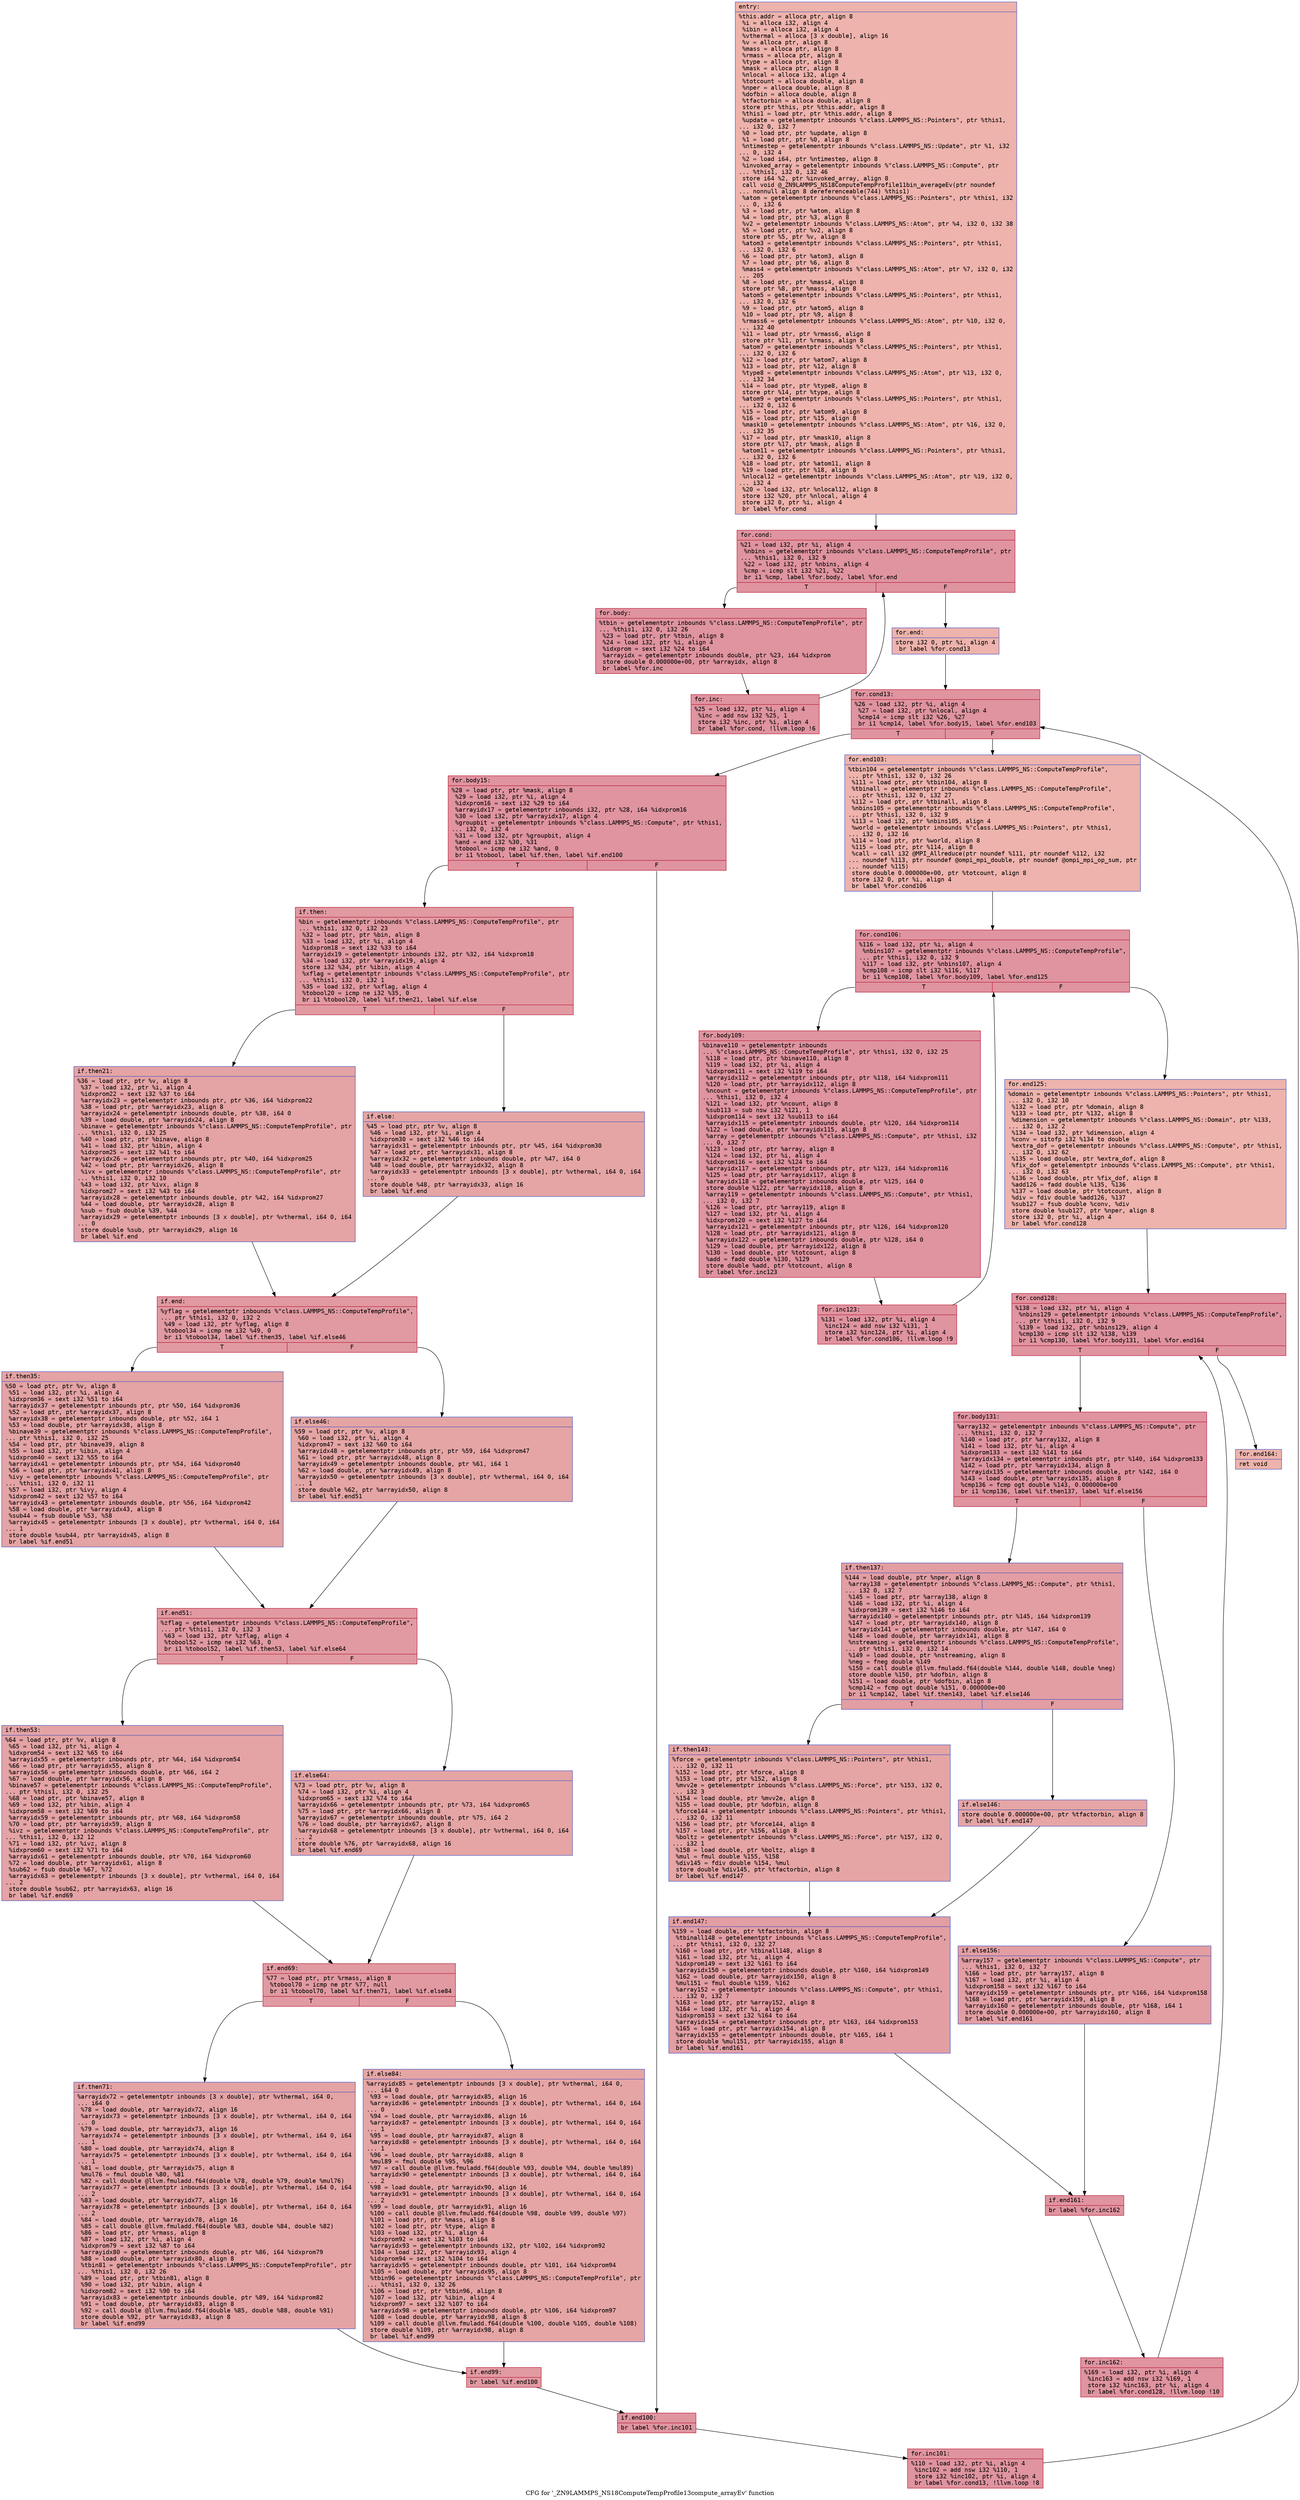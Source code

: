digraph "CFG for '_ZN9LAMMPS_NS18ComputeTempProfile13compute_arrayEv' function" {
	label="CFG for '_ZN9LAMMPS_NS18ComputeTempProfile13compute_arrayEv' function";

	Node0x5623987b7b80 [shape=record,color="#3d50c3ff", style=filled, fillcolor="#d6524470" fontname="Courier",label="{entry:\l|  %this.addr = alloca ptr, align 8\l  %i = alloca i32, align 4\l  %ibin = alloca i32, align 4\l  %vthermal = alloca [3 x double], align 16\l  %v = alloca ptr, align 8\l  %mass = alloca ptr, align 8\l  %rmass = alloca ptr, align 8\l  %type = alloca ptr, align 8\l  %mask = alloca ptr, align 8\l  %nlocal = alloca i32, align 4\l  %totcount = alloca double, align 8\l  %nper = alloca double, align 8\l  %dofbin = alloca double, align 8\l  %tfactorbin = alloca double, align 8\l  store ptr %this, ptr %this.addr, align 8\l  %this1 = load ptr, ptr %this.addr, align 8\l  %update = getelementptr inbounds %\"class.LAMMPS_NS::Pointers\", ptr %this1,\l... i32 0, i32 7\l  %0 = load ptr, ptr %update, align 8\l  %1 = load ptr, ptr %0, align 8\l  %ntimestep = getelementptr inbounds %\"class.LAMMPS_NS::Update\", ptr %1, i32\l... 0, i32 4\l  %2 = load i64, ptr %ntimestep, align 8\l  %invoked_array = getelementptr inbounds %\"class.LAMMPS_NS::Compute\", ptr\l... %this1, i32 0, i32 46\l  store i64 %2, ptr %invoked_array, align 8\l  call void @_ZN9LAMMPS_NS18ComputeTempProfile11bin_averageEv(ptr noundef\l... nonnull align 8 dereferenceable(744) %this1)\l  %atom = getelementptr inbounds %\"class.LAMMPS_NS::Pointers\", ptr %this1, i32\l... 0, i32 6\l  %3 = load ptr, ptr %atom, align 8\l  %4 = load ptr, ptr %3, align 8\l  %v2 = getelementptr inbounds %\"class.LAMMPS_NS::Atom\", ptr %4, i32 0, i32 38\l  %5 = load ptr, ptr %v2, align 8\l  store ptr %5, ptr %v, align 8\l  %atom3 = getelementptr inbounds %\"class.LAMMPS_NS::Pointers\", ptr %this1,\l... i32 0, i32 6\l  %6 = load ptr, ptr %atom3, align 8\l  %7 = load ptr, ptr %6, align 8\l  %mass4 = getelementptr inbounds %\"class.LAMMPS_NS::Atom\", ptr %7, i32 0, i32\l... 205\l  %8 = load ptr, ptr %mass4, align 8\l  store ptr %8, ptr %mass, align 8\l  %atom5 = getelementptr inbounds %\"class.LAMMPS_NS::Pointers\", ptr %this1,\l... i32 0, i32 6\l  %9 = load ptr, ptr %atom5, align 8\l  %10 = load ptr, ptr %9, align 8\l  %rmass6 = getelementptr inbounds %\"class.LAMMPS_NS::Atom\", ptr %10, i32 0,\l... i32 40\l  %11 = load ptr, ptr %rmass6, align 8\l  store ptr %11, ptr %rmass, align 8\l  %atom7 = getelementptr inbounds %\"class.LAMMPS_NS::Pointers\", ptr %this1,\l... i32 0, i32 6\l  %12 = load ptr, ptr %atom7, align 8\l  %13 = load ptr, ptr %12, align 8\l  %type8 = getelementptr inbounds %\"class.LAMMPS_NS::Atom\", ptr %13, i32 0,\l... i32 34\l  %14 = load ptr, ptr %type8, align 8\l  store ptr %14, ptr %type, align 8\l  %atom9 = getelementptr inbounds %\"class.LAMMPS_NS::Pointers\", ptr %this1,\l... i32 0, i32 6\l  %15 = load ptr, ptr %atom9, align 8\l  %16 = load ptr, ptr %15, align 8\l  %mask10 = getelementptr inbounds %\"class.LAMMPS_NS::Atom\", ptr %16, i32 0,\l... i32 35\l  %17 = load ptr, ptr %mask10, align 8\l  store ptr %17, ptr %mask, align 8\l  %atom11 = getelementptr inbounds %\"class.LAMMPS_NS::Pointers\", ptr %this1,\l... i32 0, i32 6\l  %18 = load ptr, ptr %atom11, align 8\l  %19 = load ptr, ptr %18, align 8\l  %nlocal12 = getelementptr inbounds %\"class.LAMMPS_NS::Atom\", ptr %19, i32 0,\l... i32 4\l  %20 = load i32, ptr %nlocal12, align 8\l  store i32 %20, ptr %nlocal, align 4\l  store i32 0, ptr %i, align 4\l  br label %for.cond\l}"];
	Node0x5623987b7b80 -> Node0x562398773290[tooltip="entry -> for.cond\nProbability 100.00%" ];
	Node0x562398773290 [shape=record,color="#b70d28ff", style=filled, fillcolor="#b70d2870" fontname="Courier",label="{for.cond:\l|  %21 = load i32, ptr %i, align 4\l  %nbins = getelementptr inbounds %\"class.LAMMPS_NS::ComputeTempProfile\", ptr\l... %this1, i32 0, i32 9\l  %22 = load i32, ptr %nbins, align 4\l  %cmp = icmp slt i32 %21, %22\l  br i1 %cmp, label %for.body, label %for.end\l|{<s0>T|<s1>F}}"];
	Node0x562398773290:s0 -> Node0x562398773610[tooltip="for.cond -> for.body\nProbability 96.88%" ];
	Node0x562398773290:s1 -> Node0x562398773690[tooltip="for.cond -> for.end\nProbability 3.12%" ];
	Node0x562398773610 [shape=record,color="#b70d28ff", style=filled, fillcolor="#b70d2870" fontname="Courier",label="{for.body:\l|  %tbin = getelementptr inbounds %\"class.LAMMPS_NS::ComputeTempProfile\", ptr\l... %this1, i32 0, i32 26\l  %23 = load ptr, ptr %tbin, align 8\l  %24 = load i32, ptr %i, align 4\l  %idxprom = sext i32 %24 to i64\l  %arrayidx = getelementptr inbounds double, ptr %23, i64 %idxprom\l  store double 0.000000e+00, ptr %arrayidx, align 8\l  br label %for.inc\l}"];
	Node0x562398773610 -> Node0x562398773b90[tooltip="for.body -> for.inc\nProbability 100.00%" ];
	Node0x562398773b90 [shape=record,color="#b70d28ff", style=filled, fillcolor="#b70d2870" fontname="Courier",label="{for.inc:\l|  %25 = load i32, ptr %i, align 4\l  %inc = add nsw i32 %25, 1\l  store i32 %inc, ptr %i, align 4\l  br label %for.cond, !llvm.loop !6\l}"];
	Node0x562398773b90 -> Node0x562398773290[tooltip="for.inc -> for.cond\nProbability 100.00%" ];
	Node0x562398773690 [shape=record,color="#3d50c3ff", style=filled, fillcolor="#d6524470" fontname="Courier",label="{for.end:\l|  store i32 0, ptr %i, align 4\l  br label %for.cond13\l}"];
	Node0x562398773690 -> Node0x562398774020[tooltip="for.end -> for.cond13\nProbability 100.00%" ];
	Node0x562398774020 [shape=record,color="#b70d28ff", style=filled, fillcolor="#b70d2870" fontname="Courier",label="{for.cond13:\l|  %26 = load i32, ptr %i, align 4\l  %27 = load i32, ptr %nlocal, align 4\l  %cmp14 = icmp slt i32 %26, %27\l  br i1 %cmp14, label %for.body15, label %for.end103\l|{<s0>T|<s1>F}}"];
	Node0x562398774020:s0 -> Node0x5623987742c0[tooltip="for.cond13 -> for.body15\nProbability 96.88%" ];
	Node0x562398774020:s1 -> Node0x562398774340[tooltip="for.cond13 -> for.end103\nProbability 3.12%" ];
	Node0x5623987742c0 [shape=record,color="#b70d28ff", style=filled, fillcolor="#b70d2870" fontname="Courier",label="{for.body15:\l|  %28 = load ptr, ptr %mask, align 8\l  %29 = load i32, ptr %i, align 4\l  %idxprom16 = sext i32 %29 to i64\l  %arrayidx17 = getelementptr inbounds i32, ptr %28, i64 %idxprom16\l  %30 = load i32, ptr %arrayidx17, align 4\l  %groupbit = getelementptr inbounds %\"class.LAMMPS_NS::Compute\", ptr %this1,\l... i32 0, i32 4\l  %31 = load i32, ptr %groupbit, align 4\l  %and = and i32 %30, %31\l  %tobool = icmp ne i32 %and, 0\l  br i1 %tobool, label %if.then, label %if.end100\l|{<s0>T|<s1>F}}"];
	Node0x5623987742c0:s0 -> Node0x5623987bc6f0[tooltip="for.body15 -> if.then\nProbability 62.50%" ];
	Node0x5623987742c0:s1 -> Node0x5623987bc760[tooltip="for.body15 -> if.end100\nProbability 37.50%" ];
	Node0x5623987bc6f0 [shape=record,color="#b70d28ff", style=filled, fillcolor="#bb1b2c70" fontname="Courier",label="{if.then:\l|  %bin = getelementptr inbounds %\"class.LAMMPS_NS::ComputeTempProfile\", ptr\l... %this1, i32 0, i32 23\l  %32 = load ptr, ptr %bin, align 8\l  %33 = load i32, ptr %i, align 4\l  %idxprom18 = sext i32 %33 to i64\l  %arrayidx19 = getelementptr inbounds i32, ptr %32, i64 %idxprom18\l  %34 = load i32, ptr %arrayidx19, align 4\l  store i32 %34, ptr %ibin, align 4\l  %xflag = getelementptr inbounds %\"class.LAMMPS_NS::ComputeTempProfile\", ptr\l... %this1, i32 0, i32 1\l  %35 = load i32, ptr %xflag, align 4\l  %tobool20 = icmp ne i32 %35, 0\l  br i1 %tobool20, label %if.then21, label %if.else\l|{<s0>T|<s1>F}}"];
	Node0x5623987bc6f0:s0 -> Node0x5623987bc7e0[tooltip="if.then -> if.then21\nProbability 62.50%" ];
	Node0x5623987bc6f0:s1 -> Node0x5623987755e0[tooltip="if.then -> if.else\nProbability 37.50%" ];
	Node0x5623987bc7e0 [shape=record,color="#3d50c3ff", style=filled, fillcolor="#c32e3170" fontname="Courier",label="{if.then21:\l|  %36 = load ptr, ptr %v, align 8\l  %37 = load i32, ptr %i, align 4\l  %idxprom22 = sext i32 %37 to i64\l  %arrayidx23 = getelementptr inbounds ptr, ptr %36, i64 %idxprom22\l  %38 = load ptr, ptr %arrayidx23, align 8\l  %arrayidx24 = getelementptr inbounds double, ptr %38, i64 0\l  %39 = load double, ptr %arrayidx24, align 8\l  %binave = getelementptr inbounds %\"class.LAMMPS_NS::ComputeTempProfile\", ptr\l... %this1, i32 0, i32 25\l  %40 = load ptr, ptr %binave, align 8\l  %41 = load i32, ptr %ibin, align 4\l  %idxprom25 = sext i32 %41 to i64\l  %arrayidx26 = getelementptr inbounds ptr, ptr %40, i64 %idxprom25\l  %42 = load ptr, ptr %arrayidx26, align 8\l  %ivx = getelementptr inbounds %\"class.LAMMPS_NS::ComputeTempProfile\", ptr\l... %this1, i32 0, i32 10\l  %43 = load i32, ptr %ivx, align 8\l  %idxprom27 = sext i32 %43 to i64\l  %arrayidx28 = getelementptr inbounds double, ptr %42, i64 %idxprom27\l  %44 = load double, ptr %arrayidx28, align 8\l  %sub = fsub double %39, %44\l  %arrayidx29 = getelementptr inbounds [3 x double], ptr %vthermal, i64 0, i64\l... 0\l  store double %sub, ptr %arrayidx29, align 16\l  br label %if.end\l}"];
	Node0x5623987bc7e0 -> Node0x5623987764a0[tooltip="if.then21 -> if.end\nProbability 100.00%" ];
	Node0x5623987755e0 [shape=record,color="#3d50c3ff", style=filled, fillcolor="#c5333470" fontname="Courier",label="{if.else:\l|  %45 = load ptr, ptr %v, align 8\l  %46 = load i32, ptr %i, align 4\l  %idxprom30 = sext i32 %46 to i64\l  %arrayidx31 = getelementptr inbounds ptr, ptr %45, i64 %idxprom30\l  %47 = load ptr, ptr %arrayidx31, align 8\l  %arrayidx32 = getelementptr inbounds double, ptr %47, i64 0\l  %48 = load double, ptr %arrayidx32, align 8\l  %arrayidx33 = getelementptr inbounds [3 x double], ptr %vthermal, i64 0, i64\l... 0\l  store double %48, ptr %arrayidx33, align 16\l  br label %if.end\l}"];
	Node0x5623987755e0 -> Node0x5623987764a0[tooltip="if.else -> if.end\nProbability 100.00%" ];
	Node0x5623987764a0 [shape=record,color="#b70d28ff", style=filled, fillcolor="#bb1b2c70" fontname="Courier",label="{if.end:\l|  %yflag = getelementptr inbounds %\"class.LAMMPS_NS::ComputeTempProfile\",\l... ptr %this1, i32 0, i32 2\l  %49 = load i32, ptr %yflag, align 8\l  %tobool34 = icmp ne i32 %49, 0\l  br i1 %tobool34, label %if.then35, label %if.else46\l|{<s0>T|<s1>F}}"];
	Node0x5623987764a0:s0 -> Node0x5623987775f0[tooltip="if.end -> if.then35\nProbability 62.50%" ];
	Node0x5623987764a0:s1 -> Node0x562398777670[tooltip="if.end -> if.else46\nProbability 37.50%" ];
	Node0x5623987775f0 [shape=record,color="#3d50c3ff", style=filled, fillcolor="#c32e3170" fontname="Courier",label="{if.then35:\l|  %50 = load ptr, ptr %v, align 8\l  %51 = load i32, ptr %i, align 4\l  %idxprom36 = sext i32 %51 to i64\l  %arrayidx37 = getelementptr inbounds ptr, ptr %50, i64 %idxprom36\l  %52 = load ptr, ptr %arrayidx37, align 8\l  %arrayidx38 = getelementptr inbounds double, ptr %52, i64 1\l  %53 = load double, ptr %arrayidx38, align 8\l  %binave39 = getelementptr inbounds %\"class.LAMMPS_NS::ComputeTempProfile\",\l... ptr %this1, i32 0, i32 25\l  %54 = load ptr, ptr %binave39, align 8\l  %55 = load i32, ptr %ibin, align 4\l  %idxprom40 = sext i32 %55 to i64\l  %arrayidx41 = getelementptr inbounds ptr, ptr %54, i64 %idxprom40\l  %56 = load ptr, ptr %arrayidx41, align 8\l  %ivy = getelementptr inbounds %\"class.LAMMPS_NS::ComputeTempProfile\", ptr\l... %this1, i32 0, i32 11\l  %57 = load i32, ptr %ivy, align 4\l  %idxprom42 = sext i32 %57 to i64\l  %arrayidx43 = getelementptr inbounds double, ptr %56, i64 %idxprom42\l  %58 = load double, ptr %arrayidx43, align 8\l  %sub44 = fsub double %53, %58\l  %arrayidx45 = getelementptr inbounds [3 x double], ptr %vthermal, i64 0, i64\l... 1\l  store double %sub44, ptr %arrayidx45, align 8\l  br label %if.end51\l}"];
	Node0x5623987775f0 -> Node0x562398778550[tooltip="if.then35 -> if.end51\nProbability 100.00%" ];
	Node0x562398777670 [shape=record,color="#3d50c3ff", style=filled, fillcolor="#c5333470" fontname="Courier",label="{if.else46:\l|  %59 = load ptr, ptr %v, align 8\l  %60 = load i32, ptr %i, align 4\l  %idxprom47 = sext i32 %60 to i64\l  %arrayidx48 = getelementptr inbounds ptr, ptr %59, i64 %idxprom47\l  %61 = load ptr, ptr %arrayidx48, align 8\l  %arrayidx49 = getelementptr inbounds double, ptr %61, i64 1\l  %62 = load double, ptr %arrayidx49, align 8\l  %arrayidx50 = getelementptr inbounds [3 x double], ptr %vthermal, i64 0, i64\l... 1\l  store double %62, ptr %arrayidx50, align 8\l  br label %if.end51\l}"];
	Node0x562398777670 -> Node0x562398778550[tooltip="if.else46 -> if.end51\nProbability 100.00%" ];
	Node0x562398778550 [shape=record,color="#b70d28ff", style=filled, fillcolor="#bb1b2c70" fontname="Courier",label="{if.end51:\l|  %zflag = getelementptr inbounds %\"class.LAMMPS_NS::ComputeTempProfile\",\l... ptr %this1, i32 0, i32 3\l  %63 = load i32, ptr %zflag, align 4\l  %tobool52 = icmp ne i32 %63, 0\l  br i1 %tobool52, label %if.then53, label %if.else64\l|{<s0>T|<s1>F}}"];
	Node0x562398778550:s0 -> Node0x562398774990[tooltip="if.end51 -> if.then53\nProbability 62.50%" ];
	Node0x562398778550:s1 -> Node0x562398774a10[tooltip="if.end51 -> if.else64\nProbability 37.50%" ];
	Node0x562398774990 [shape=record,color="#3d50c3ff", style=filled, fillcolor="#c32e3170" fontname="Courier",label="{if.then53:\l|  %64 = load ptr, ptr %v, align 8\l  %65 = load i32, ptr %i, align 4\l  %idxprom54 = sext i32 %65 to i64\l  %arrayidx55 = getelementptr inbounds ptr, ptr %64, i64 %idxprom54\l  %66 = load ptr, ptr %arrayidx55, align 8\l  %arrayidx56 = getelementptr inbounds double, ptr %66, i64 2\l  %67 = load double, ptr %arrayidx56, align 8\l  %binave57 = getelementptr inbounds %\"class.LAMMPS_NS::ComputeTempProfile\",\l... ptr %this1, i32 0, i32 25\l  %68 = load ptr, ptr %binave57, align 8\l  %69 = load i32, ptr %ibin, align 4\l  %idxprom58 = sext i32 %69 to i64\l  %arrayidx59 = getelementptr inbounds ptr, ptr %68, i64 %idxprom58\l  %70 = load ptr, ptr %arrayidx59, align 8\l  %ivz = getelementptr inbounds %\"class.LAMMPS_NS::ComputeTempProfile\", ptr\l... %this1, i32 0, i32 12\l  %71 = load i32, ptr %ivz, align 8\l  %idxprom60 = sext i32 %71 to i64\l  %arrayidx61 = getelementptr inbounds double, ptr %70, i64 %idxprom60\l  %72 = load double, ptr %arrayidx61, align 8\l  %sub62 = fsub double %67, %72\l  %arrayidx63 = getelementptr inbounds [3 x double], ptr %vthermal, i64 0, i64\l... 2\l  store double %sub62, ptr %arrayidx63, align 16\l  br label %if.end69\l}"];
	Node0x562398774990 -> Node0x56239877a440[tooltip="if.then53 -> if.end69\nProbability 100.00%" ];
	Node0x562398774a10 [shape=record,color="#3d50c3ff", style=filled, fillcolor="#c5333470" fontname="Courier",label="{if.else64:\l|  %73 = load ptr, ptr %v, align 8\l  %74 = load i32, ptr %i, align 4\l  %idxprom65 = sext i32 %74 to i64\l  %arrayidx66 = getelementptr inbounds ptr, ptr %73, i64 %idxprom65\l  %75 = load ptr, ptr %arrayidx66, align 8\l  %arrayidx67 = getelementptr inbounds double, ptr %75, i64 2\l  %76 = load double, ptr %arrayidx67, align 8\l  %arrayidx68 = getelementptr inbounds [3 x double], ptr %vthermal, i64 0, i64\l... 2\l  store double %76, ptr %arrayidx68, align 16\l  br label %if.end69\l}"];
	Node0x562398774a10 -> Node0x56239877a440[tooltip="if.else64 -> if.end69\nProbability 100.00%" ];
	Node0x56239877a440 [shape=record,color="#b70d28ff", style=filled, fillcolor="#bb1b2c70" fontname="Courier",label="{if.end69:\l|  %77 = load ptr, ptr %rmass, align 8\l  %tobool70 = icmp ne ptr %77, null\l  br i1 %tobool70, label %if.then71, label %if.else84\l|{<s0>T|<s1>F}}"];
	Node0x56239877a440:s0 -> Node0x5623987160a0[tooltip="if.end69 -> if.then71\nProbability 62.50%" ];
	Node0x56239877a440:s1 -> Node0x5623987cd040[tooltip="if.end69 -> if.else84\nProbability 37.50%" ];
	Node0x5623987160a0 [shape=record,color="#3d50c3ff", style=filled, fillcolor="#c32e3170" fontname="Courier",label="{if.then71:\l|  %arrayidx72 = getelementptr inbounds [3 x double], ptr %vthermal, i64 0,\l... i64 0\l  %78 = load double, ptr %arrayidx72, align 16\l  %arrayidx73 = getelementptr inbounds [3 x double], ptr %vthermal, i64 0, i64\l... 0\l  %79 = load double, ptr %arrayidx73, align 16\l  %arrayidx74 = getelementptr inbounds [3 x double], ptr %vthermal, i64 0, i64\l... 1\l  %80 = load double, ptr %arrayidx74, align 8\l  %arrayidx75 = getelementptr inbounds [3 x double], ptr %vthermal, i64 0, i64\l... 1\l  %81 = load double, ptr %arrayidx75, align 8\l  %mul76 = fmul double %80, %81\l  %82 = call double @llvm.fmuladd.f64(double %78, double %79, double %mul76)\l  %arrayidx77 = getelementptr inbounds [3 x double], ptr %vthermal, i64 0, i64\l... 2\l  %83 = load double, ptr %arrayidx77, align 16\l  %arrayidx78 = getelementptr inbounds [3 x double], ptr %vthermal, i64 0, i64\l... 2\l  %84 = load double, ptr %arrayidx78, align 16\l  %85 = call double @llvm.fmuladd.f64(double %83, double %84, double %82)\l  %86 = load ptr, ptr %rmass, align 8\l  %87 = load i32, ptr %i, align 4\l  %idxprom79 = sext i32 %87 to i64\l  %arrayidx80 = getelementptr inbounds double, ptr %86, i64 %idxprom79\l  %88 = load double, ptr %arrayidx80, align 8\l  %tbin81 = getelementptr inbounds %\"class.LAMMPS_NS::ComputeTempProfile\", ptr\l... %this1, i32 0, i32 26\l  %89 = load ptr, ptr %tbin81, align 8\l  %90 = load i32, ptr %ibin, align 4\l  %idxprom82 = sext i32 %90 to i64\l  %arrayidx83 = getelementptr inbounds double, ptr %89, i64 %idxprom82\l  %91 = load double, ptr %arrayidx83, align 8\l  %92 = call double @llvm.fmuladd.f64(double %85, double %88, double %91)\l  store double %92, ptr %arrayidx83, align 8\l  br label %if.end99\l}"];
	Node0x5623987160a0 -> Node0x5623987ce540[tooltip="if.then71 -> if.end99\nProbability 100.00%" ];
	Node0x5623987cd040 [shape=record,color="#3d50c3ff", style=filled, fillcolor="#c5333470" fontname="Courier",label="{if.else84:\l|  %arrayidx85 = getelementptr inbounds [3 x double], ptr %vthermal, i64 0,\l... i64 0\l  %93 = load double, ptr %arrayidx85, align 16\l  %arrayidx86 = getelementptr inbounds [3 x double], ptr %vthermal, i64 0, i64\l... 0\l  %94 = load double, ptr %arrayidx86, align 16\l  %arrayidx87 = getelementptr inbounds [3 x double], ptr %vthermal, i64 0, i64\l... 1\l  %95 = load double, ptr %arrayidx87, align 8\l  %arrayidx88 = getelementptr inbounds [3 x double], ptr %vthermal, i64 0, i64\l... 1\l  %96 = load double, ptr %arrayidx88, align 8\l  %mul89 = fmul double %95, %96\l  %97 = call double @llvm.fmuladd.f64(double %93, double %94, double %mul89)\l  %arrayidx90 = getelementptr inbounds [3 x double], ptr %vthermal, i64 0, i64\l... 2\l  %98 = load double, ptr %arrayidx90, align 16\l  %arrayidx91 = getelementptr inbounds [3 x double], ptr %vthermal, i64 0, i64\l... 2\l  %99 = load double, ptr %arrayidx91, align 16\l  %100 = call double @llvm.fmuladd.f64(double %98, double %99, double %97)\l  %101 = load ptr, ptr %mass, align 8\l  %102 = load ptr, ptr %type, align 8\l  %103 = load i32, ptr %i, align 4\l  %idxprom92 = sext i32 %103 to i64\l  %arrayidx93 = getelementptr inbounds i32, ptr %102, i64 %idxprom92\l  %104 = load i32, ptr %arrayidx93, align 4\l  %idxprom94 = sext i32 %104 to i64\l  %arrayidx95 = getelementptr inbounds double, ptr %101, i64 %idxprom94\l  %105 = load double, ptr %arrayidx95, align 8\l  %tbin96 = getelementptr inbounds %\"class.LAMMPS_NS::ComputeTempProfile\", ptr\l... %this1, i32 0, i32 26\l  %106 = load ptr, ptr %tbin96, align 8\l  %107 = load i32, ptr %ibin, align 4\l  %idxprom97 = sext i32 %107 to i64\l  %arrayidx98 = getelementptr inbounds double, ptr %106, i64 %idxprom97\l  %108 = load double, ptr %arrayidx98, align 8\l  %109 = call double @llvm.fmuladd.f64(double %100, double %105, double %108)\l  store double %109, ptr %arrayidx98, align 8\l  br label %if.end99\l}"];
	Node0x5623987cd040 -> Node0x5623987ce540[tooltip="if.else84 -> if.end99\nProbability 100.00%" ];
	Node0x5623987ce540 [shape=record,color="#b70d28ff", style=filled, fillcolor="#bb1b2c70" fontname="Courier",label="{if.end99:\l|  br label %if.end100\l}"];
	Node0x5623987ce540 -> Node0x5623987bc760[tooltip="if.end99 -> if.end100\nProbability 100.00%" ];
	Node0x5623987bc760 [shape=record,color="#b70d28ff", style=filled, fillcolor="#b70d2870" fontname="Courier",label="{if.end100:\l|  br label %for.inc101\l}"];
	Node0x5623987bc760 -> Node0x5623987d05c0[tooltip="if.end100 -> for.inc101\nProbability 100.00%" ];
	Node0x5623987d05c0 [shape=record,color="#b70d28ff", style=filled, fillcolor="#b70d2870" fontname="Courier",label="{for.inc101:\l|  %110 = load i32, ptr %i, align 4\l  %inc102 = add nsw i32 %110, 1\l  store i32 %inc102, ptr %i, align 4\l  br label %for.cond13, !llvm.loop !8\l}"];
	Node0x5623987d05c0 -> Node0x562398774020[tooltip="for.inc101 -> for.cond13\nProbability 100.00%" ];
	Node0x562398774340 [shape=record,color="#3d50c3ff", style=filled, fillcolor="#d6524470" fontname="Courier",label="{for.end103:\l|  %tbin104 = getelementptr inbounds %\"class.LAMMPS_NS::ComputeTempProfile\",\l... ptr %this1, i32 0, i32 26\l  %111 = load ptr, ptr %tbin104, align 8\l  %tbinall = getelementptr inbounds %\"class.LAMMPS_NS::ComputeTempProfile\",\l... ptr %this1, i32 0, i32 27\l  %112 = load ptr, ptr %tbinall, align 8\l  %nbins105 = getelementptr inbounds %\"class.LAMMPS_NS::ComputeTempProfile\",\l... ptr %this1, i32 0, i32 9\l  %113 = load i32, ptr %nbins105, align 4\l  %world = getelementptr inbounds %\"class.LAMMPS_NS::Pointers\", ptr %this1,\l... i32 0, i32 16\l  %114 = load ptr, ptr %world, align 8\l  %115 = load ptr, ptr %114, align 8\l  %call = call i32 @MPI_Allreduce(ptr noundef %111, ptr noundef %112, i32\l... noundef %113, ptr noundef @ompi_mpi_double, ptr noundef @ompi_mpi_op_sum, ptr\l... noundef %115)\l  store double 0.000000e+00, ptr %totcount, align 8\l  store i32 0, ptr %i, align 4\l  br label %for.cond106\l}"];
	Node0x562398774340 -> Node0x5623987d12f0[tooltip="for.end103 -> for.cond106\nProbability 100.00%" ];
	Node0x5623987d12f0 [shape=record,color="#b70d28ff", style=filled, fillcolor="#b70d2870" fontname="Courier",label="{for.cond106:\l|  %116 = load i32, ptr %i, align 4\l  %nbins107 = getelementptr inbounds %\"class.LAMMPS_NS::ComputeTempProfile\",\l... ptr %this1, i32 0, i32 9\l  %117 = load i32, ptr %nbins107, align 4\l  %cmp108 = icmp slt i32 %116, %117\l  br i1 %cmp108, label %for.body109, label %for.end125\l|{<s0>T|<s1>F}}"];
	Node0x5623987d12f0:s0 -> Node0x5623987d1630[tooltip="for.cond106 -> for.body109\nProbability 96.88%" ];
	Node0x5623987d12f0:s1 -> Node0x5623987d16b0[tooltip="for.cond106 -> for.end125\nProbability 3.12%" ];
	Node0x5623987d1630 [shape=record,color="#b70d28ff", style=filled, fillcolor="#b70d2870" fontname="Courier",label="{for.body109:\l|  %binave110 = getelementptr inbounds\l... %\"class.LAMMPS_NS::ComputeTempProfile\", ptr %this1, i32 0, i32 25\l  %118 = load ptr, ptr %binave110, align 8\l  %119 = load i32, ptr %i, align 4\l  %idxprom111 = sext i32 %119 to i64\l  %arrayidx112 = getelementptr inbounds ptr, ptr %118, i64 %idxprom111\l  %120 = load ptr, ptr %arrayidx112, align 8\l  %ncount = getelementptr inbounds %\"class.LAMMPS_NS::ComputeTempProfile\", ptr\l... %this1, i32 0, i32 4\l  %121 = load i32, ptr %ncount, align 8\l  %sub113 = sub nsw i32 %121, 1\l  %idxprom114 = sext i32 %sub113 to i64\l  %arrayidx115 = getelementptr inbounds double, ptr %120, i64 %idxprom114\l  %122 = load double, ptr %arrayidx115, align 8\l  %array = getelementptr inbounds %\"class.LAMMPS_NS::Compute\", ptr %this1, i32\l... 0, i32 7\l  %123 = load ptr, ptr %array, align 8\l  %124 = load i32, ptr %i, align 4\l  %idxprom116 = sext i32 %124 to i64\l  %arrayidx117 = getelementptr inbounds ptr, ptr %123, i64 %idxprom116\l  %125 = load ptr, ptr %arrayidx117, align 8\l  %arrayidx118 = getelementptr inbounds double, ptr %125, i64 0\l  store double %122, ptr %arrayidx118, align 8\l  %array119 = getelementptr inbounds %\"class.LAMMPS_NS::Compute\", ptr %this1,\l... i32 0, i32 7\l  %126 = load ptr, ptr %array119, align 8\l  %127 = load i32, ptr %i, align 4\l  %idxprom120 = sext i32 %127 to i64\l  %arrayidx121 = getelementptr inbounds ptr, ptr %126, i64 %idxprom120\l  %128 = load ptr, ptr %arrayidx121, align 8\l  %arrayidx122 = getelementptr inbounds double, ptr %128, i64 0\l  %129 = load double, ptr %arrayidx122, align 8\l  %130 = load double, ptr %totcount, align 8\l  %add = fadd double %130, %129\l  store double %add, ptr %totcount, align 8\l  br label %for.inc123\l}"];
	Node0x5623987d1630 -> Node0x5623987d2c00[tooltip="for.body109 -> for.inc123\nProbability 100.00%" ];
	Node0x5623987d2c00 [shape=record,color="#b70d28ff", style=filled, fillcolor="#b70d2870" fontname="Courier",label="{for.inc123:\l|  %131 = load i32, ptr %i, align 4\l  %inc124 = add nsw i32 %131, 1\l  store i32 %inc124, ptr %i, align 4\l  br label %for.cond106, !llvm.loop !9\l}"];
	Node0x5623987d2c00 -> Node0x5623987d12f0[tooltip="for.inc123 -> for.cond106\nProbability 100.00%" ];
	Node0x5623987d16b0 [shape=record,color="#3d50c3ff", style=filled, fillcolor="#d6524470" fontname="Courier",label="{for.end125:\l|  %domain = getelementptr inbounds %\"class.LAMMPS_NS::Pointers\", ptr %this1,\l... i32 0, i32 10\l  %132 = load ptr, ptr %domain, align 8\l  %133 = load ptr, ptr %132, align 8\l  %dimension = getelementptr inbounds %\"class.LAMMPS_NS::Domain\", ptr %133,\l... i32 0, i32 2\l  %134 = load i32, ptr %dimension, align 4\l  %conv = sitofp i32 %134 to double\l  %extra_dof = getelementptr inbounds %\"class.LAMMPS_NS::Compute\", ptr %this1,\l... i32 0, i32 62\l  %135 = load double, ptr %extra_dof, align 8\l  %fix_dof = getelementptr inbounds %\"class.LAMMPS_NS::Compute\", ptr %this1,\l... i32 0, i32 63\l  %136 = load double, ptr %fix_dof, align 8\l  %add126 = fadd double %135, %136\l  %137 = load double, ptr %totcount, align 8\l  %div = fdiv double %add126, %137\l  %sub127 = fsub double %conv, %div\l  store double %sub127, ptr %nper, align 8\l  store i32 0, ptr %i, align 4\l  br label %for.cond128\l}"];
	Node0x5623987d16b0 -> Node0x5623987d3b00[tooltip="for.end125 -> for.cond128\nProbability 100.00%" ];
	Node0x5623987d3b00 [shape=record,color="#b70d28ff", style=filled, fillcolor="#b70d2870" fontname="Courier",label="{for.cond128:\l|  %138 = load i32, ptr %i, align 4\l  %nbins129 = getelementptr inbounds %\"class.LAMMPS_NS::ComputeTempProfile\",\l... ptr %this1, i32 0, i32 9\l  %139 = load i32, ptr %nbins129, align 4\l  %cmp130 = icmp slt i32 %138, %139\l  br i1 %cmp130, label %for.body131, label %for.end164\l|{<s0>T|<s1>F}}"];
	Node0x5623987d3b00:s0 -> Node0x5623987d3e90[tooltip="for.cond128 -> for.body131\nProbability 96.88%" ];
	Node0x5623987d3b00:s1 -> Node0x5623987d3f10[tooltip="for.cond128 -> for.end164\nProbability 3.12%" ];
	Node0x5623987d3e90 [shape=record,color="#b70d28ff", style=filled, fillcolor="#b70d2870" fontname="Courier",label="{for.body131:\l|  %array132 = getelementptr inbounds %\"class.LAMMPS_NS::Compute\", ptr\l... %this1, i32 0, i32 7\l  %140 = load ptr, ptr %array132, align 8\l  %141 = load i32, ptr %i, align 4\l  %idxprom133 = sext i32 %141 to i64\l  %arrayidx134 = getelementptr inbounds ptr, ptr %140, i64 %idxprom133\l  %142 = load ptr, ptr %arrayidx134, align 8\l  %arrayidx135 = getelementptr inbounds double, ptr %142, i64 0\l  %143 = load double, ptr %arrayidx135, align 8\l  %cmp136 = fcmp ogt double %143, 0.000000e+00\l  br i1 %cmp136, label %if.then137, label %if.else156\l|{<s0>T|<s1>F}}"];
	Node0x5623987d3e90:s0 -> Node0x562398778e90[tooltip="for.body131 -> if.then137\nProbability 50.00%" ];
	Node0x5623987d3e90:s1 -> Node0x562398778f10[tooltip="for.body131 -> if.else156\nProbability 50.00%" ];
	Node0x562398778e90 [shape=record,color="#3d50c3ff", style=filled, fillcolor="#be242e70" fontname="Courier",label="{if.then137:\l|  %144 = load double, ptr %nper, align 8\l  %array138 = getelementptr inbounds %\"class.LAMMPS_NS::Compute\", ptr %this1,\l... i32 0, i32 7\l  %145 = load ptr, ptr %array138, align 8\l  %146 = load i32, ptr %i, align 4\l  %idxprom139 = sext i32 %146 to i64\l  %arrayidx140 = getelementptr inbounds ptr, ptr %145, i64 %idxprom139\l  %147 = load ptr, ptr %arrayidx140, align 8\l  %arrayidx141 = getelementptr inbounds double, ptr %147, i64 0\l  %148 = load double, ptr %arrayidx141, align 8\l  %nstreaming = getelementptr inbounds %\"class.LAMMPS_NS::ComputeTempProfile\",\l... ptr %this1, i32 0, i32 14\l  %149 = load double, ptr %nstreaming, align 8\l  %neg = fneg double %149\l  %150 = call double @llvm.fmuladd.f64(double %144, double %148, double %neg)\l  store double %150, ptr %dofbin, align 8\l  %151 = load double, ptr %dofbin, align 8\l  %cmp142 = fcmp ogt double %151, 0.000000e+00\l  br i1 %cmp142, label %if.then143, label %if.else146\l|{<s0>T|<s1>F}}"];
	Node0x562398778e90:s0 -> Node0x5623987d5f10[tooltip="if.then137 -> if.then143\nProbability 50.00%" ];
	Node0x562398778e90:s1 -> Node0x5623987d5f60[tooltip="if.then137 -> if.else146\nProbability 50.00%" ];
	Node0x5623987d5f10 [shape=record,color="#3d50c3ff", style=filled, fillcolor="#c5333470" fontname="Courier",label="{if.then143:\l|  %force = getelementptr inbounds %\"class.LAMMPS_NS::Pointers\", ptr %this1,\l... i32 0, i32 11\l  %152 = load ptr, ptr %force, align 8\l  %153 = load ptr, ptr %152, align 8\l  %mvv2e = getelementptr inbounds %\"class.LAMMPS_NS::Force\", ptr %153, i32 0,\l... i32 3\l  %154 = load double, ptr %mvv2e, align 8\l  %155 = load double, ptr %dofbin, align 8\l  %force144 = getelementptr inbounds %\"class.LAMMPS_NS::Pointers\", ptr %this1,\l... i32 0, i32 11\l  %156 = load ptr, ptr %force144, align 8\l  %157 = load ptr, ptr %156, align 8\l  %boltz = getelementptr inbounds %\"class.LAMMPS_NS::Force\", ptr %157, i32 0,\l... i32 1\l  %158 = load double, ptr %boltz, align 8\l  %mul = fmul double %155, %158\l  %div145 = fdiv double %154, %mul\l  store double %div145, ptr %tfactorbin, align 8\l  br label %if.end147\l}"];
	Node0x5623987d5f10 -> Node0x5623987d6950[tooltip="if.then143 -> if.end147\nProbability 100.00%" ];
	Node0x5623987d5f60 [shape=record,color="#3d50c3ff", style=filled, fillcolor="#c5333470" fontname="Courier",label="{if.else146:\l|  store double 0.000000e+00, ptr %tfactorbin, align 8\l  br label %if.end147\l}"];
	Node0x5623987d5f60 -> Node0x5623987d6950[tooltip="if.else146 -> if.end147\nProbability 100.00%" ];
	Node0x5623987d6950 [shape=record,color="#3d50c3ff", style=filled, fillcolor="#be242e70" fontname="Courier",label="{if.end147:\l|  %159 = load double, ptr %tfactorbin, align 8\l  %tbinall148 = getelementptr inbounds %\"class.LAMMPS_NS::ComputeTempProfile\",\l... ptr %this1, i32 0, i32 27\l  %160 = load ptr, ptr %tbinall148, align 8\l  %161 = load i32, ptr %i, align 4\l  %idxprom149 = sext i32 %161 to i64\l  %arrayidx150 = getelementptr inbounds double, ptr %160, i64 %idxprom149\l  %162 = load double, ptr %arrayidx150, align 8\l  %mul151 = fmul double %159, %162\l  %array152 = getelementptr inbounds %\"class.LAMMPS_NS::Compute\", ptr %this1,\l... i32 0, i32 7\l  %163 = load ptr, ptr %array152, align 8\l  %164 = load i32, ptr %i, align 4\l  %idxprom153 = sext i32 %164 to i64\l  %arrayidx154 = getelementptr inbounds ptr, ptr %163, i64 %idxprom153\l  %165 = load ptr, ptr %arrayidx154, align 8\l  %arrayidx155 = getelementptr inbounds double, ptr %165, i64 1\l  store double %mul151, ptr %arrayidx155, align 8\l  br label %if.end161\l}"];
	Node0x5623987d6950 -> Node0x5623987d75b0[tooltip="if.end147 -> if.end161\nProbability 100.00%" ];
	Node0x562398778f10 [shape=record,color="#3d50c3ff", style=filled, fillcolor="#be242e70" fontname="Courier",label="{if.else156:\l|  %array157 = getelementptr inbounds %\"class.LAMMPS_NS::Compute\", ptr\l... %this1, i32 0, i32 7\l  %166 = load ptr, ptr %array157, align 8\l  %167 = load i32, ptr %i, align 4\l  %idxprom158 = sext i32 %167 to i64\l  %arrayidx159 = getelementptr inbounds ptr, ptr %166, i64 %idxprom158\l  %168 = load ptr, ptr %arrayidx159, align 8\l  %arrayidx160 = getelementptr inbounds double, ptr %168, i64 1\l  store double 0.000000e+00, ptr %arrayidx160, align 8\l  br label %if.end161\l}"];
	Node0x562398778f10 -> Node0x5623987d75b0[tooltip="if.else156 -> if.end161\nProbability 100.00%" ];
	Node0x5623987d75b0 [shape=record,color="#b70d28ff", style=filled, fillcolor="#b70d2870" fontname="Courier",label="{if.end161:\l|  br label %for.inc162\l}"];
	Node0x5623987d75b0 -> Node0x5623987d7c60[tooltip="if.end161 -> for.inc162\nProbability 100.00%" ];
	Node0x5623987d7c60 [shape=record,color="#b70d28ff", style=filled, fillcolor="#b70d2870" fontname="Courier",label="{for.inc162:\l|  %169 = load i32, ptr %i, align 4\l  %inc163 = add nsw i32 %169, 1\l  store i32 %inc163, ptr %i, align 4\l  br label %for.cond128, !llvm.loop !10\l}"];
	Node0x5623987d7c60 -> Node0x5623987d3b00[tooltip="for.inc162 -> for.cond128\nProbability 100.00%" ];
	Node0x5623987d3f10 [shape=record,color="#3d50c3ff", style=filled, fillcolor="#d6524470" fontname="Courier",label="{for.end164:\l|  ret void\l}"];
}
